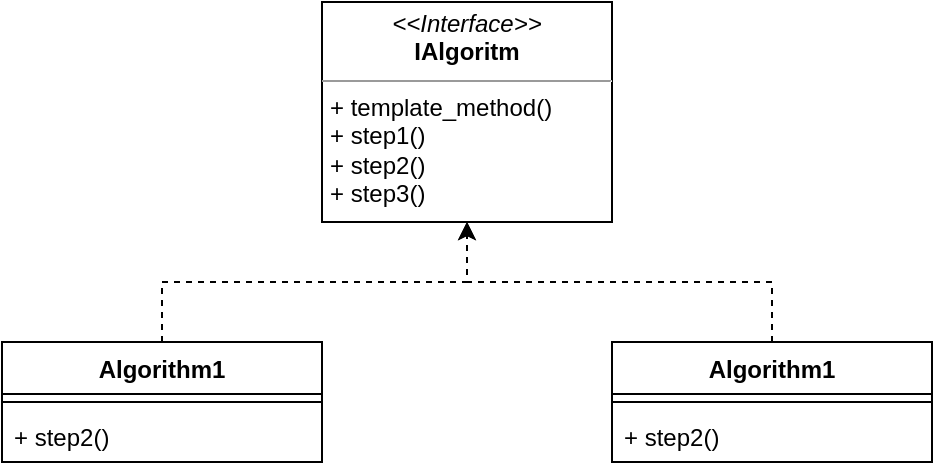 <mxfile version="14.6.13" type="device"><diagram id="Xx6WHkbZ90wGw88ztGpZ" name="Page-1"><mxGraphModel dx="1086" dy="806" grid="1" gridSize="10" guides="1" tooltips="1" connect="1" arrows="1" fold="1" page="1" pageScale="1" pageWidth="827" pageHeight="1169" math="0" shadow="0"><root><mxCell id="0"/><mxCell id="1" parent="0"/><mxCell id="hlbYt0CpxBl905jt_Tql-21" value="&lt;p style=&quot;margin: 0px ; margin-top: 4px ; text-align: center&quot;&gt;&lt;i&gt;&amp;lt;&amp;lt;Interface&amp;gt;&amp;gt;&lt;/i&gt;&lt;br&gt;&lt;b&gt;IAlgoritm&lt;/b&gt;&lt;/p&gt;&lt;hr size=&quot;1&quot;&gt;&lt;p style=&quot;margin: 0px ; margin-left: 4px&quot;&gt;&lt;span style=&quot;text-align: center&quot;&gt;+ template_method()&lt;/span&gt;&lt;br&gt;&lt;/p&gt;&lt;p style=&quot;margin: 0px ; margin-left: 4px&quot;&gt;&lt;span style=&quot;text-align: center&quot;&gt;+ step1()&lt;/span&gt;&lt;/p&gt;&lt;p style=&quot;margin: 0px ; margin-left: 4px&quot;&gt;&lt;span style=&quot;text-align: center&quot;&gt;+ step2()&lt;/span&gt;&lt;/p&gt;&lt;p style=&quot;margin: 0px ; margin-left: 4px&quot;&gt;&lt;span style=&quot;text-align: center&quot;&gt;+ step3()&lt;/span&gt;&lt;/p&gt;" style="verticalAlign=top;align=left;overflow=fill;fontSize=12;fontFamily=Helvetica;html=1;" parent="1" vertex="1"><mxGeometry x="315" y="340" width="145" height="110" as="geometry"/></mxCell><mxCell id="hlbYt0CpxBl905jt_Tql-41" style="edgeStyle=orthogonalEdgeStyle;rounded=0;orthogonalLoop=1;jettySize=auto;html=1;entryX=0.5;entryY=1;entryDx=0;entryDy=0;dashed=1;" parent="1" source="PdH6mdrat9ktG83yWWH1-1" target="hlbYt0CpxBl905jt_Tql-21" edge="1"><mxGeometry relative="1" as="geometry"><mxPoint x="290" y="473" as="sourcePoint"/></mxGeometry></mxCell><mxCell id="PdH6mdrat9ktG83yWWH1-1" value="Algorithm1" style="swimlane;fontStyle=1;align=center;verticalAlign=top;childLayout=stackLayout;horizontal=1;startSize=26;horizontalStack=0;resizeParent=1;resizeParentMax=0;resizeLast=0;collapsible=1;marginBottom=0;" parent="1" vertex="1"><mxGeometry x="155" y="510" width="160" height="60" as="geometry"/></mxCell><mxCell id="PdH6mdrat9ktG83yWWH1-3" value="" style="line;strokeWidth=1;fillColor=none;align=left;verticalAlign=middle;spacingTop=-1;spacingLeft=3;spacingRight=3;rotatable=0;labelPosition=right;points=[];portConstraint=eastwest;" parent="PdH6mdrat9ktG83yWWH1-1" vertex="1"><mxGeometry y="26" width="160" height="8" as="geometry"/></mxCell><mxCell id="PdH6mdrat9ktG83yWWH1-4" value="+ step2()" style="text;strokeColor=none;fillColor=none;align=left;verticalAlign=top;spacingLeft=4;spacingRight=4;overflow=hidden;rotatable=0;points=[[0,0.5],[1,0.5]];portConstraint=eastwest;" parent="PdH6mdrat9ktG83yWWH1-1" vertex="1"><mxGeometry y="34" width="160" height="26" as="geometry"/></mxCell><mxCell id="PSFMfemzuo1yCbQtS3xs-4" style="edgeStyle=orthogonalEdgeStyle;rounded=0;orthogonalLoop=1;jettySize=auto;html=1;exitX=0.5;exitY=0;exitDx=0;exitDy=0;entryX=0.5;entryY=1;entryDx=0;entryDy=0;dashed=1;" edge="1" parent="1" source="PSFMfemzuo1yCbQtS3xs-1" target="hlbYt0CpxBl905jt_Tql-21"><mxGeometry relative="1" as="geometry"/></mxCell><mxCell id="PSFMfemzuo1yCbQtS3xs-1" value="Algorithm1" style="swimlane;fontStyle=1;align=center;verticalAlign=top;childLayout=stackLayout;horizontal=1;startSize=26;horizontalStack=0;resizeParent=1;resizeParentMax=0;resizeLast=0;collapsible=1;marginBottom=0;" vertex="1" parent="1"><mxGeometry x="460" y="510" width="160" height="60" as="geometry"/></mxCell><mxCell id="PSFMfemzuo1yCbQtS3xs-2" value="" style="line;strokeWidth=1;fillColor=none;align=left;verticalAlign=middle;spacingTop=-1;spacingLeft=3;spacingRight=3;rotatable=0;labelPosition=right;points=[];portConstraint=eastwest;" vertex="1" parent="PSFMfemzuo1yCbQtS3xs-1"><mxGeometry y="26" width="160" height="8" as="geometry"/></mxCell><mxCell id="PSFMfemzuo1yCbQtS3xs-3" value="+ step2()" style="text;strokeColor=none;fillColor=none;align=left;verticalAlign=top;spacingLeft=4;spacingRight=4;overflow=hidden;rotatable=0;points=[[0,0.5],[1,0.5]];portConstraint=eastwest;" vertex="1" parent="PSFMfemzuo1yCbQtS3xs-1"><mxGeometry y="34" width="160" height="26" as="geometry"/></mxCell></root></mxGraphModel></diagram></mxfile>
